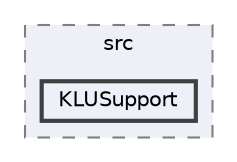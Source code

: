 digraph "nuli-avionics-flight-software/platformio_nuli_avionics_flight_software/include/Eigen/src/KLUSupport"
{
 // LATEX_PDF_SIZE
  bgcolor="transparent";
  edge [fontname=Helvetica,fontsize=10,labelfontname=Helvetica,labelfontsize=10];
  node [fontname=Helvetica,fontsize=10,shape=box,height=0.2,width=0.4];
  compound=true
  subgraph clusterdir_0c47b8ddbc9bef45fb4b46690246c297 {
    graph [ bgcolor="#edf0f7", pencolor="grey50", label="src", fontname=Helvetica,fontsize=10 style="filled,dashed", URL="dir_0c47b8ddbc9bef45fb4b46690246c297.html",tooltip=""]
  dir_aee8f91f7fe556ef7d9294dd7156d70e [label="KLUSupport", fillcolor="#edf0f7", color="grey25", style="filled,bold", URL="dir_aee8f91f7fe556ef7d9294dd7156d70e.html",tooltip=""];
  }
}
